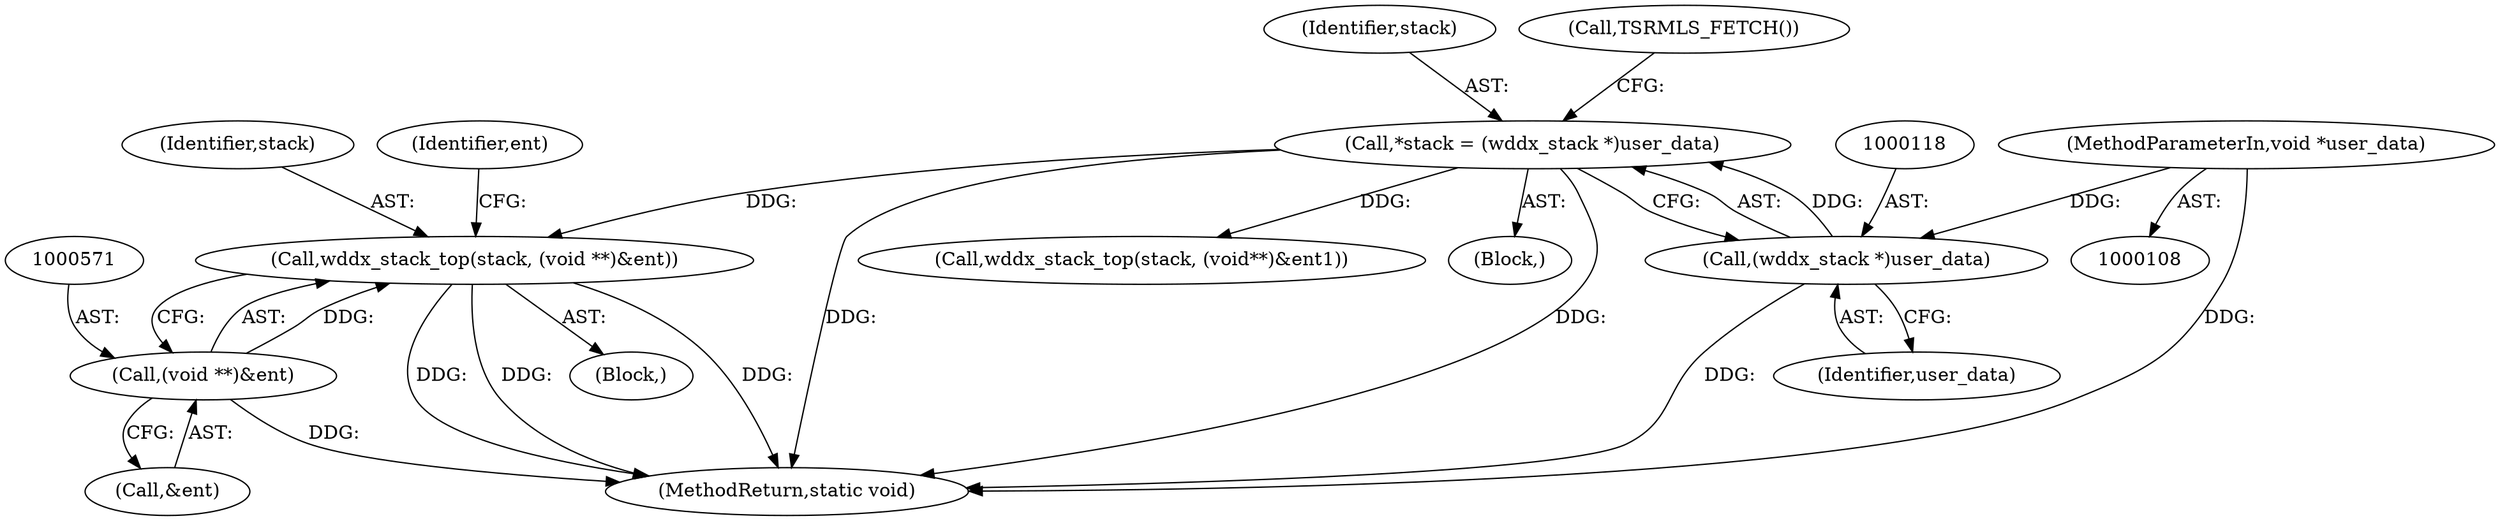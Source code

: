 digraph "0_php-src_6045de69c7dedcba3eadf7c4bba424b19c81d00d_0@pointer" {
"1000568" [label="(Call,wddx_stack_top(stack, (void **)&ent))"];
"1000115" [label="(Call,*stack = (wddx_stack *)user_data)"];
"1000117" [label="(Call,(wddx_stack *)user_data)"];
"1000109" [label="(MethodParameterIn,void *user_data)"];
"1000570" [label="(Call,(void **)&ent)"];
"1000570" [label="(Call,(void **)&ent)"];
"1000116" [label="(Identifier,stack)"];
"1000109" [label="(MethodParameterIn,void *user_data)"];
"1000566" [label="(Block,)"];
"1000117" [label="(Call,(wddx_stack *)user_data)"];
"1000115" [label="(Call,*stack = (wddx_stack *)user_data)"];
"1000580" [label="(MethodReturn,static void)"];
"1000569" [label="(Identifier,stack)"];
"1000124" [label="(Call,TSRMLS_FETCH())"];
"1000119" [label="(Identifier,user_data)"];
"1000575" [label="(Identifier,ent)"];
"1000572" [label="(Call,&ent)"];
"1000179" [label="(Call,wddx_stack_top(stack, (void**)&ent1))"];
"1000111" [label="(Block,)"];
"1000568" [label="(Call,wddx_stack_top(stack, (void **)&ent))"];
"1000568" -> "1000566"  [label="AST: "];
"1000568" -> "1000570"  [label="CFG: "];
"1000569" -> "1000568"  [label="AST: "];
"1000570" -> "1000568"  [label="AST: "];
"1000575" -> "1000568"  [label="CFG: "];
"1000568" -> "1000580"  [label="DDG: "];
"1000568" -> "1000580"  [label="DDG: "];
"1000568" -> "1000580"  [label="DDG: "];
"1000115" -> "1000568"  [label="DDG: "];
"1000570" -> "1000568"  [label="DDG: "];
"1000115" -> "1000111"  [label="AST: "];
"1000115" -> "1000117"  [label="CFG: "];
"1000116" -> "1000115"  [label="AST: "];
"1000117" -> "1000115"  [label="AST: "];
"1000124" -> "1000115"  [label="CFG: "];
"1000115" -> "1000580"  [label="DDG: "];
"1000115" -> "1000580"  [label="DDG: "];
"1000117" -> "1000115"  [label="DDG: "];
"1000115" -> "1000179"  [label="DDG: "];
"1000117" -> "1000119"  [label="CFG: "];
"1000118" -> "1000117"  [label="AST: "];
"1000119" -> "1000117"  [label="AST: "];
"1000117" -> "1000580"  [label="DDG: "];
"1000109" -> "1000117"  [label="DDG: "];
"1000109" -> "1000108"  [label="AST: "];
"1000109" -> "1000580"  [label="DDG: "];
"1000570" -> "1000572"  [label="CFG: "];
"1000571" -> "1000570"  [label="AST: "];
"1000572" -> "1000570"  [label="AST: "];
"1000570" -> "1000580"  [label="DDG: "];
}
